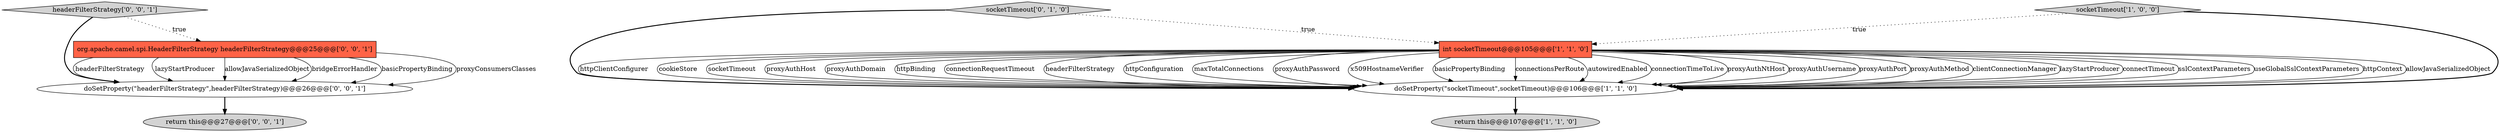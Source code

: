 digraph {
8 [style = filled, label = "return this@@@27@@@['0', '0', '1']", fillcolor = lightgray, shape = ellipse image = "AAA0AAABBB3BBB"];
6 [style = filled, label = "doSetProperty(\"headerFilterStrategy\",headerFilterStrategy)@@@26@@@['0', '0', '1']", fillcolor = white, shape = ellipse image = "AAA0AAABBB3BBB"];
1 [style = filled, label = "doSetProperty(\"socketTimeout\",socketTimeout)@@@106@@@['1', '1', '0']", fillcolor = white, shape = ellipse image = "AAA0AAABBB1BBB"];
0 [style = filled, label = "return this@@@107@@@['1', '1', '0']", fillcolor = lightgray, shape = ellipse image = "AAA0AAABBB1BBB"];
4 [style = filled, label = "socketTimeout['0', '1', '0']", fillcolor = lightgray, shape = diamond image = "AAA0AAABBB2BBB"];
7 [style = filled, label = "org.apache.camel.spi.HeaderFilterStrategy headerFilterStrategy@@@25@@@['0', '0', '1']", fillcolor = tomato, shape = box image = "AAA0AAABBB3BBB"];
3 [style = filled, label = "socketTimeout['1', '0', '0']", fillcolor = lightgray, shape = diamond image = "AAA0AAABBB1BBB"];
2 [style = filled, label = "int socketTimeout@@@105@@@['1', '1', '0']", fillcolor = tomato, shape = box image = "AAA0AAABBB1BBB"];
5 [style = filled, label = "headerFilterStrategy['0', '0', '1']", fillcolor = lightgray, shape = diamond image = "AAA0AAABBB3BBB"];
2->1 [style = solid, label="httpClientConfigurer"];
2->1 [style = solid, label="cookieStore"];
2->1 [style = solid, label="socketTimeout"];
2->1 [style = solid, label="proxyAuthHost"];
3->1 [style = bold, label=""];
2->1 [style = solid, label="proxyAuthDomain"];
2->1 [style = solid, label="httpBinding"];
3->2 [style = dotted, label="true"];
7->6 [style = solid, label="headerFilterStrategy"];
2->1 [style = solid, label="connectionRequestTimeout"];
7->6 [style = solid, label="lazyStartProducer"];
2->1 [style = solid, label="headerFilterStrategy"];
2->1 [style = solid, label="httpConfiguration"];
2->1 [style = solid, label="maxTotalConnections"];
1->0 [style = bold, label=""];
2->1 [style = solid, label="proxyAuthPassword"];
2->1 [style = solid, label="x509HostnameVerifier"];
2->1 [style = solid, label="basicPropertyBinding"];
7->6 [style = solid, label="allowJavaSerializedObject"];
2->1 [style = solid, label="connectionsPerRoute"];
2->1 [style = solid, label="autowiredEnabled"];
2->1 [style = solid, label="connectionTimeToLive"];
7->6 [style = solid, label="bridgeErrorHandler"];
5->6 [style = bold, label=""];
2->1 [style = solid, label="proxyAuthNtHost"];
5->7 [style = dotted, label="true"];
2->1 [style = solid, label="proxyAuthUsername"];
6->8 [style = bold, label=""];
2->1 [style = solid, label="proxyAuthPort"];
2->1 [style = solid, label="proxyAuthMethod"];
7->6 [style = solid, label="basicPropertyBinding"];
4->1 [style = bold, label=""];
2->1 [style = solid, label="clientConnectionManager"];
2->1 [style = solid, label="lazyStartProducer"];
2->1 [style = solid, label="connectTimeout"];
2->1 [style = solid, label="sslContextParameters"];
2->1 [style = solid, label="useGlobalSslContextParameters"];
4->2 [style = dotted, label="true"];
7->6 [style = solid, label="proxyConsumersClasses"];
2->1 [style = solid, label="httpContext"];
2->1 [style = solid, label="allowJavaSerializedObject"];
}
